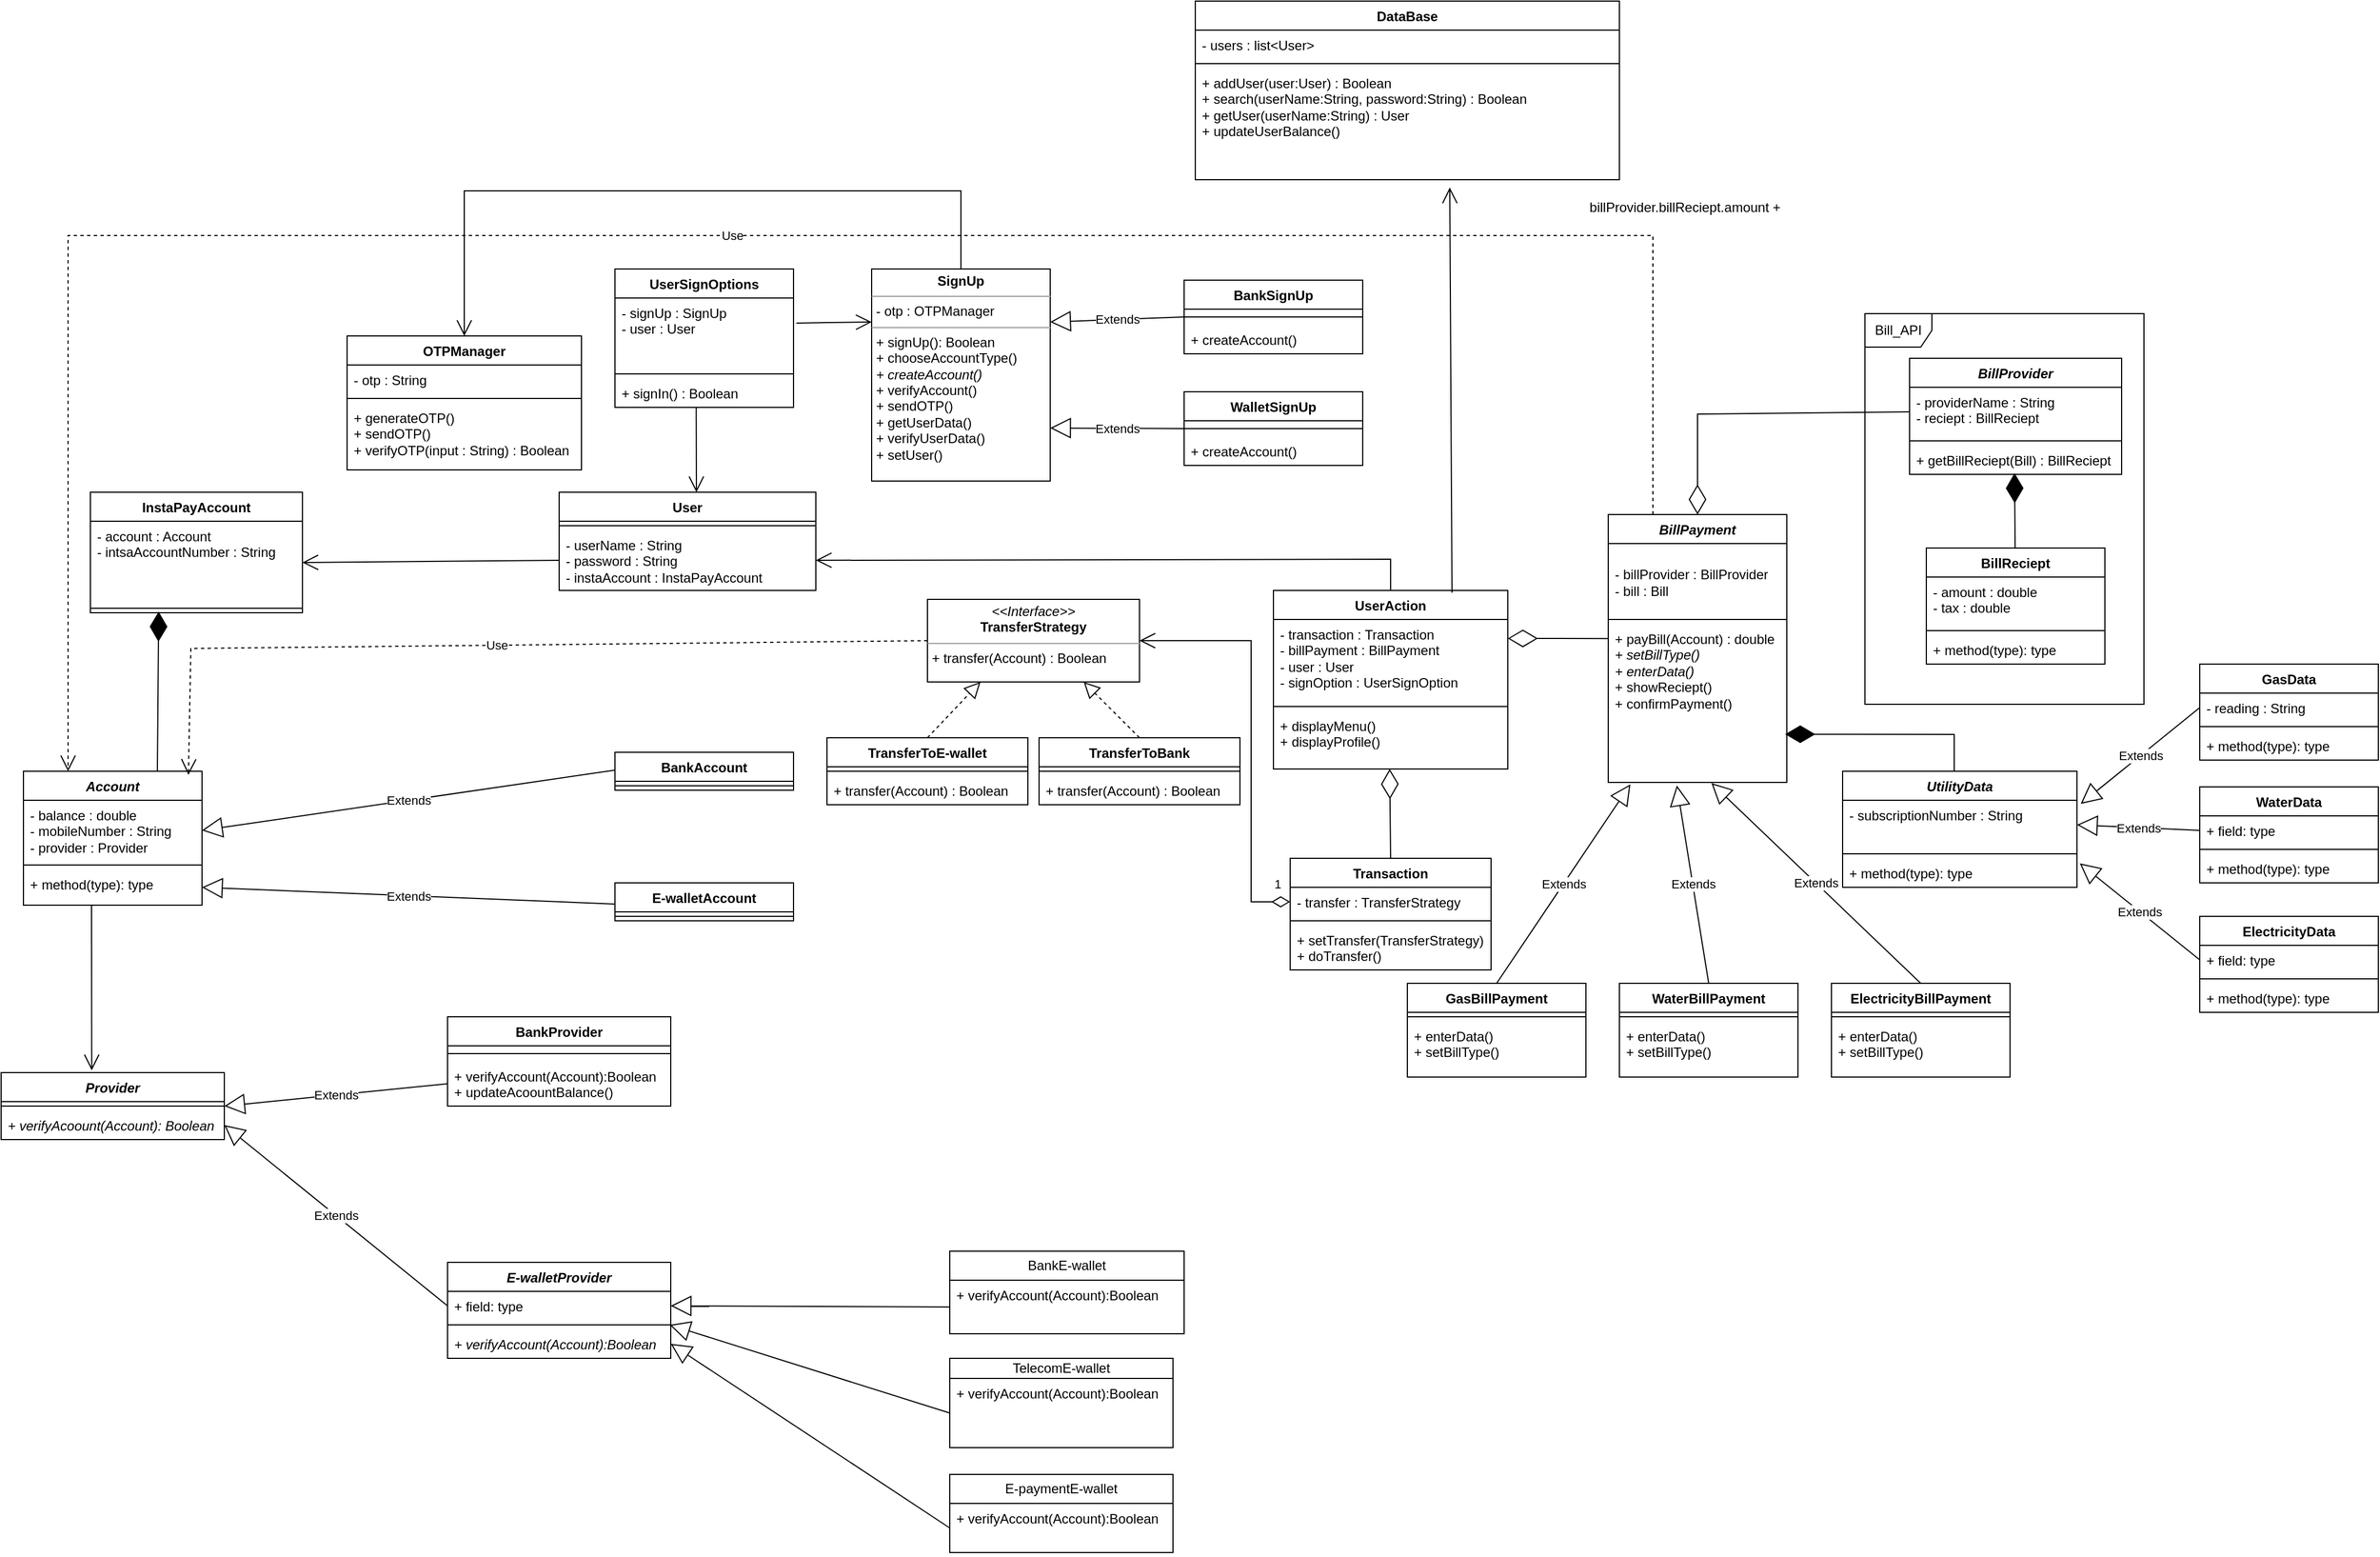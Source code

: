<mxfile version="22.1.0" type="device">
  <diagram name="Page-1" id="c4acf3e9-155e-7222-9cf6-157b1a14988f">
    <mxGraphModel dx="2984" dy="3009" grid="1" gridSize="10" guides="1" tooltips="1" connect="1" arrows="1" fold="1" page="1" pageScale="1" pageWidth="850" pageHeight="1100" background="none" math="0" shadow="0">
      <root>
        <mxCell id="0" />
        <mxCell id="1" parent="0" />
        <mxCell id="neKfUKwkKYPbyzntQtdu-20" value="BankProvider" style="swimlane;fontStyle=1;align=center;verticalAlign=top;childLayout=stackLayout;horizontal=1;startSize=26;horizontalStack=0;resizeParent=1;resizeParentMax=0;resizeLast=0;collapsible=1;marginBottom=0;whiteSpace=wrap;html=1;" parent="1" vertex="1">
          <mxGeometry x="210" y="-400" width="200" height="80" as="geometry" />
        </mxCell>
        <mxCell id="neKfUKwkKYPbyzntQtdu-22" value="" style="line;strokeWidth=1;fillColor=none;align=left;verticalAlign=middle;spacingTop=-1;spacingLeft=3;spacingRight=3;rotatable=0;labelPosition=right;points=[];portConstraint=eastwest;strokeColor=inherit;" parent="neKfUKwkKYPbyzntQtdu-20" vertex="1">
          <mxGeometry y="26" width="200" height="14" as="geometry" />
        </mxCell>
        <mxCell id="neKfUKwkKYPbyzntQtdu-23" value="+ verifyAccount(Account):Boolean&lt;br&gt;+ updateAcoountBalance()" style="text;strokeColor=none;fillColor=none;align=left;verticalAlign=top;spacingLeft=4;spacingRight=4;overflow=hidden;rotatable=0;points=[[0,0.5],[1,0.5]];portConstraint=eastwest;whiteSpace=wrap;html=1;" parent="neKfUKwkKYPbyzntQtdu-20" vertex="1">
          <mxGeometry y="40" width="200" height="40" as="geometry" />
        </mxCell>
        <mxCell id="neKfUKwkKYPbyzntQtdu-24" value="&lt;i&gt;E-walletProvider&lt;/i&gt;" style="swimlane;fontStyle=1;align=center;verticalAlign=top;childLayout=stackLayout;horizontal=1;startSize=26;horizontalStack=0;resizeParent=1;resizeParentMax=0;resizeLast=0;collapsible=1;marginBottom=0;whiteSpace=wrap;html=1;" parent="1" vertex="1">
          <mxGeometry x="210" y="-180" width="200" height="86" as="geometry" />
        </mxCell>
        <mxCell id="neKfUKwkKYPbyzntQtdu-25" value="+ field: type" style="text;strokeColor=none;fillColor=none;align=left;verticalAlign=top;spacingLeft=4;spacingRight=4;overflow=hidden;rotatable=0;points=[[0,0.5],[1,0.5]];portConstraint=eastwest;whiteSpace=wrap;html=1;" parent="neKfUKwkKYPbyzntQtdu-24" vertex="1">
          <mxGeometry y="26" width="200" height="26" as="geometry" />
        </mxCell>
        <mxCell id="neKfUKwkKYPbyzntQtdu-26" value="" style="line;strokeWidth=1;fillColor=none;align=left;verticalAlign=middle;spacingTop=-1;spacingLeft=3;spacingRight=3;rotatable=0;labelPosition=right;points=[];portConstraint=eastwest;strokeColor=inherit;" parent="neKfUKwkKYPbyzntQtdu-24" vertex="1">
          <mxGeometry y="52" width="200" height="8" as="geometry" />
        </mxCell>
        <mxCell id="neKfUKwkKYPbyzntQtdu-27" value="&lt;i&gt;+ verifyAccount(Account):Boolean&lt;/i&gt;" style="text;strokeColor=none;fillColor=none;align=left;verticalAlign=top;spacingLeft=4;spacingRight=4;overflow=hidden;rotatable=0;points=[[0,0.5],[1,0.5]];portConstraint=eastwest;whiteSpace=wrap;html=1;" parent="neKfUKwkKYPbyzntQtdu-24" vertex="1">
          <mxGeometry y="60" width="200" height="26" as="geometry" />
        </mxCell>
        <mxCell id="neKfUKwkKYPbyzntQtdu-31" value="BankE-wallet" style="swimlane;fontStyle=0;childLayout=stackLayout;horizontal=1;startSize=26;fillColor=none;horizontalStack=0;resizeParent=1;resizeParentMax=0;resizeLast=0;collapsible=1;marginBottom=0;whiteSpace=wrap;html=1;" parent="1" vertex="1">
          <mxGeometry x="660" y="-190" width="210" height="74" as="geometry" />
        </mxCell>
        <mxCell id="neKfUKwkKYPbyzntQtdu-43" value="" style="endArrow=block;endSize=16;endFill=0;html=1;rounded=0;entryX=1;entryY=0.5;entryDx=0;entryDy=0;" parent="neKfUKwkKYPbyzntQtdu-31" target="neKfUKwkKYPbyzntQtdu-25" edge="1">
          <mxGeometry width="160" relative="1" as="geometry">
            <mxPoint y="50" as="sourcePoint" />
            <mxPoint x="160" y="50" as="targetPoint" />
          </mxGeometry>
        </mxCell>
        <mxCell id="neKfUKwkKYPbyzntQtdu-34" value="+ verifyAccount(Account):Boolean" style="text;strokeColor=none;fillColor=none;align=left;verticalAlign=top;spacingLeft=4;spacingRight=4;overflow=hidden;rotatable=0;points=[[0,0.5],[1,0.5]];portConstraint=eastwest;whiteSpace=wrap;html=1;" parent="neKfUKwkKYPbyzntQtdu-31" vertex="1">
          <mxGeometry y="26" width="210" height="48" as="geometry" />
        </mxCell>
        <mxCell id="neKfUKwkKYPbyzntQtdu-35" value="TelecomE-wallet" style="swimlane;fontStyle=0;childLayout=stackLayout;horizontal=1;startSize=18;fillColor=none;horizontalStack=0;resizeParent=1;resizeParentMax=0;resizeLast=0;collapsible=1;marginBottom=0;whiteSpace=wrap;html=1;" parent="1" vertex="1">
          <mxGeometry x="660" y="-94" width="200" height="80" as="geometry" />
        </mxCell>
        <mxCell id="neKfUKwkKYPbyzntQtdu-37" value="+ verifyAccount(Account):Boolean" style="text;strokeColor=none;fillColor=none;align=left;verticalAlign=top;spacingLeft=4;spacingRight=4;overflow=hidden;rotatable=0;points=[[0,0.5],[1,0.5]];portConstraint=eastwest;whiteSpace=wrap;html=1;" parent="neKfUKwkKYPbyzntQtdu-35" vertex="1">
          <mxGeometry y="18" width="200" height="62" as="geometry" />
        </mxCell>
        <mxCell id="neKfUKwkKYPbyzntQtdu-39" value="E-paymentE-wallet" style="swimlane;fontStyle=0;childLayout=stackLayout;horizontal=1;startSize=26;fillColor=none;horizontalStack=0;resizeParent=1;resizeParentMax=0;resizeLast=0;collapsible=1;marginBottom=0;whiteSpace=wrap;html=1;" parent="1" vertex="1">
          <mxGeometry x="660" y="10" width="200" height="70" as="geometry" />
        </mxCell>
        <mxCell id="neKfUKwkKYPbyzntQtdu-40" value="+ verifyAccount(Account):Boolean" style="text;strokeColor=none;fillColor=none;align=left;verticalAlign=top;spacingLeft=4;spacingRight=4;overflow=hidden;rotatable=0;points=[[0,0.5],[1,0.5]];portConstraint=eastwest;whiteSpace=wrap;html=1;" parent="neKfUKwkKYPbyzntQtdu-39" vertex="1">
          <mxGeometry y="26" width="200" height="44" as="geometry" />
        </mxCell>
        <mxCell id="neKfUKwkKYPbyzntQtdu-44" value="" style="endArrow=block;endSize=16;endFill=0;html=1;rounded=0;exitX=0;exitY=0.5;exitDx=0;exitDy=0;entryX=0.995;entryY=1.154;entryDx=0;entryDy=0;entryPerimeter=0;" parent="1" source="neKfUKwkKYPbyzntQtdu-37" edge="1" target="neKfUKwkKYPbyzntQtdu-25">
          <mxGeometry width="160" relative="1" as="geometry">
            <mxPoint x="610" y="-70" as="sourcePoint" />
            <mxPoint x="410" y="-220" as="targetPoint" />
          </mxGeometry>
        </mxCell>
        <mxCell id="neKfUKwkKYPbyzntQtdu-45" value="" style="endArrow=block;endSize=16;endFill=0;html=1;rounded=0;entryX=1;entryY=0.5;entryDx=0;entryDy=0;exitX=0;exitY=0.5;exitDx=0;exitDy=0;" parent="1" source="neKfUKwkKYPbyzntQtdu-40" target="neKfUKwkKYPbyzntQtdu-27" edge="1">
          <mxGeometry width="160" relative="1" as="geometry">
            <mxPoint x="610" y="64" as="sourcePoint" />
            <mxPoint x="520" y="144" as="targetPoint" />
          </mxGeometry>
        </mxCell>
        <mxCell id="neKfUKwkKYPbyzntQtdu-49" value="&lt;i&gt;Account&lt;/i&gt;" style="swimlane;fontStyle=1;align=center;verticalAlign=top;childLayout=stackLayout;horizontal=1;startSize=26;horizontalStack=0;resizeParent=1;resizeParentMax=0;resizeLast=0;collapsible=1;marginBottom=0;whiteSpace=wrap;html=1;" parent="1" vertex="1">
          <mxGeometry x="-170" y="-620" width="160" height="120" as="geometry" />
        </mxCell>
        <mxCell id="neKfUKwkKYPbyzntQtdu-50" value="- balance : double&lt;br&gt;- mobileNumber : String&lt;br&gt;- provider : Provider" style="text;strokeColor=none;fillColor=none;align=left;verticalAlign=top;spacingLeft=4;spacingRight=4;overflow=hidden;rotatable=0;points=[[0,0.5],[1,0.5]];portConstraint=eastwest;whiteSpace=wrap;html=1;" parent="neKfUKwkKYPbyzntQtdu-49" vertex="1">
          <mxGeometry y="26" width="160" height="54" as="geometry" />
        </mxCell>
        <mxCell id="neKfUKwkKYPbyzntQtdu-51" value="" style="line;strokeWidth=1;fillColor=none;align=left;verticalAlign=middle;spacingTop=-1;spacingLeft=3;spacingRight=3;rotatable=0;labelPosition=right;points=[];portConstraint=eastwest;strokeColor=inherit;" parent="neKfUKwkKYPbyzntQtdu-49" vertex="1">
          <mxGeometry y="80" width="160" height="8" as="geometry" />
        </mxCell>
        <mxCell id="neKfUKwkKYPbyzntQtdu-52" value="+ method(type): type" style="text;strokeColor=none;fillColor=none;align=left;verticalAlign=top;spacingLeft=4;spacingRight=4;overflow=hidden;rotatable=0;points=[[0,0.5],[1,0.5]];portConstraint=eastwest;whiteSpace=wrap;html=1;" parent="neKfUKwkKYPbyzntQtdu-49" vertex="1">
          <mxGeometry y="88" width="160" height="32" as="geometry" />
        </mxCell>
        <mxCell id="neKfUKwkKYPbyzntQtdu-53" value="BankAccount" style="swimlane;fontStyle=1;align=center;verticalAlign=top;childLayout=stackLayout;horizontal=1;startSize=26;horizontalStack=0;resizeParent=1;resizeParentMax=0;resizeLast=0;collapsible=1;marginBottom=0;whiteSpace=wrap;html=1;" parent="1" vertex="1">
          <mxGeometry x="360" y="-637" width="160" height="34" as="geometry" />
        </mxCell>
        <mxCell id="neKfUKwkKYPbyzntQtdu-55" value="" style="line;strokeWidth=1;fillColor=none;align=left;verticalAlign=middle;spacingTop=-1;spacingLeft=3;spacingRight=3;rotatable=0;labelPosition=right;points=[];portConstraint=eastwest;strokeColor=inherit;" parent="neKfUKwkKYPbyzntQtdu-53" vertex="1">
          <mxGeometry y="26" width="160" height="8" as="geometry" />
        </mxCell>
        <mxCell id="neKfUKwkKYPbyzntQtdu-58" value="E-walletAccount" style="swimlane;fontStyle=1;align=center;verticalAlign=top;childLayout=stackLayout;horizontal=1;startSize=26;horizontalStack=0;resizeParent=1;resizeParentMax=0;resizeLast=0;collapsible=1;marginBottom=0;whiteSpace=wrap;html=1;" parent="1" vertex="1">
          <mxGeometry x="360" y="-520" width="160" height="34" as="geometry" />
        </mxCell>
        <mxCell id="neKfUKwkKYPbyzntQtdu-60" value="" style="line;strokeWidth=1;fillColor=none;align=left;verticalAlign=middle;spacingTop=-1;spacingLeft=3;spacingRight=3;rotatable=0;labelPosition=right;points=[];portConstraint=eastwest;strokeColor=inherit;" parent="neKfUKwkKYPbyzntQtdu-58" vertex="1">
          <mxGeometry y="26" width="160" height="8" as="geometry" />
        </mxCell>
        <mxCell id="neKfUKwkKYPbyzntQtdu-62" value="&lt;i&gt;Provider&lt;/i&gt;" style="swimlane;fontStyle=1;align=center;verticalAlign=top;childLayout=stackLayout;horizontal=1;startSize=26;horizontalStack=0;resizeParent=1;resizeParentMax=0;resizeLast=0;collapsible=1;marginBottom=0;whiteSpace=wrap;html=1;" parent="1" vertex="1">
          <mxGeometry x="-190" y="-350" width="200" height="60" as="geometry" />
        </mxCell>
        <mxCell id="neKfUKwkKYPbyzntQtdu-64" value="" style="line;strokeWidth=1;fillColor=none;align=left;verticalAlign=middle;spacingTop=-1;spacingLeft=3;spacingRight=3;rotatable=0;labelPosition=right;points=[];portConstraint=eastwest;strokeColor=inherit;" parent="neKfUKwkKYPbyzntQtdu-62" vertex="1">
          <mxGeometry y="26" width="200" height="8" as="geometry" />
        </mxCell>
        <mxCell id="neKfUKwkKYPbyzntQtdu-65" value="&lt;i&gt;+ verifyAcoount(Account): Boolean&lt;/i&gt;" style="text;strokeColor=none;fillColor=none;align=left;verticalAlign=top;spacingLeft=4;spacingRight=4;overflow=hidden;rotatable=0;points=[[0,0.5],[1,0.5]];portConstraint=eastwest;whiteSpace=wrap;html=1;" parent="neKfUKwkKYPbyzntQtdu-62" vertex="1">
          <mxGeometry y="34" width="200" height="26" as="geometry" />
        </mxCell>
        <mxCell id="neKfUKwkKYPbyzntQtdu-66" value="Extends" style="endArrow=block;endSize=16;endFill=0;html=1;rounded=0;entryX=1;entryY=0.5;entryDx=0;entryDy=0;exitX=0;exitY=0.5;exitDx=0;exitDy=0;" parent="1" source="neKfUKwkKYPbyzntQtdu-23" target="neKfUKwkKYPbyzntQtdu-62" edge="1">
          <mxGeometry width="160" relative="1" as="geometry">
            <mxPoint x="150" y="-240" as="sourcePoint" />
            <mxPoint x="310" y="-240" as="targetPoint" />
          </mxGeometry>
        </mxCell>
        <mxCell id="neKfUKwkKYPbyzntQtdu-67" value="Extends" style="endArrow=block;endSize=16;endFill=0;html=1;rounded=0;entryX=1;entryY=0.5;entryDx=0;entryDy=0;exitX=0;exitY=0.5;exitDx=0;exitDy=0;" parent="1" source="neKfUKwkKYPbyzntQtdu-25" target="neKfUKwkKYPbyzntQtdu-65" edge="1">
          <mxGeometry width="160" relative="1" as="geometry">
            <mxPoint x="330" y="-220" as="sourcePoint" />
            <mxPoint x="230" y="-255" as="targetPoint" />
          </mxGeometry>
        </mxCell>
        <mxCell id="neKfUKwkKYPbyzntQtdu-70" value="Extends" style="endArrow=block;endSize=16;endFill=0;html=1;rounded=0;entryX=1;entryY=0.5;entryDx=0;entryDy=0;exitX=0;exitY=0.5;exitDx=0;exitDy=0;" parent="1" target="neKfUKwkKYPbyzntQtdu-50" edge="1">
          <mxGeometry width="160" relative="1" as="geometry">
            <mxPoint x="360" y="-621" as="sourcePoint" />
            <mxPoint x="420" y="-580" as="targetPoint" />
          </mxGeometry>
        </mxCell>
        <mxCell id="neKfUKwkKYPbyzntQtdu-71" value="Extends" style="endArrow=block;endSize=16;endFill=0;html=1;rounded=0;exitX=0;exitY=0.5;exitDx=0;exitDy=0;entryX=1;entryY=0.5;entryDx=0;entryDy=0;" parent="1" target="neKfUKwkKYPbyzntQtdu-52" edge="1">
          <mxGeometry width="160" relative="1" as="geometry">
            <mxPoint x="360" y="-501" as="sourcePoint" />
            <mxPoint x="210" y="-536" as="targetPoint" />
          </mxGeometry>
        </mxCell>
        <mxCell id="neKfUKwkKYPbyzntQtdu-72" value="InstaPayAccount" style="swimlane;fontStyle=1;align=center;verticalAlign=top;childLayout=stackLayout;horizontal=1;startSize=26;horizontalStack=0;resizeParent=1;resizeParentMax=0;resizeLast=0;collapsible=1;marginBottom=0;whiteSpace=wrap;html=1;" parent="1" vertex="1">
          <mxGeometry x="-110" y="-870" width="190" height="108" as="geometry" />
        </mxCell>
        <mxCell id="neKfUKwkKYPbyzntQtdu-73" value="- account : Account&lt;br&gt;- intsaAccountNumber : String" style="text;strokeColor=none;fillColor=none;align=left;verticalAlign=top;spacingLeft=4;spacingRight=4;overflow=hidden;rotatable=0;points=[[0,0.5],[1,0.5]];portConstraint=eastwest;whiteSpace=wrap;html=1;" parent="neKfUKwkKYPbyzntQtdu-72" vertex="1">
          <mxGeometry y="26" width="190" height="74" as="geometry" />
        </mxCell>
        <mxCell id="neKfUKwkKYPbyzntQtdu-74" value="" style="line;strokeWidth=1;fillColor=none;align=left;verticalAlign=middle;spacingTop=-1;spacingLeft=3;spacingRight=3;rotatable=0;labelPosition=right;points=[];portConstraint=eastwest;strokeColor=inherit;" parent="neKfUKwkKYPbyzntQtdu-72" vertex="1">
          <mxGeometry y="100" width="190" height="8" as="geometry" />
        </mxCell>
        <mxCell id="neKfUKwkKYPbyzntQtdu-76" value="" style="endArrow=diamondThin;endFill=1;endSize=24;html=1;rounded=0;exitX=0.75;exitY=0;exitDx=0;exitDy=0;entryX=0.322;entryY=0.875;entryDx=0;entryDy=0;entryPerimeter=0;" parent="1" source="neKfUKwkKYPbyzntQtdu-49" target="neKfUKwkKYPbyzntQtdu-74" edge="1">
          <mxGeometry width="160" relative="1" as="geometry">
            <mxPoint x="60" y="-700" as="sourcePoint" />
            <mxPoint x="-10" y="-952" as="targetPoint" />
          </mxGeometry>
        </mxCell>
        <mxCell id="neKfUKwkKYPbyzntQtdu-77" value="User" style="swimlane;fontStyle=1;align=center;verticalAlign=top;childLayout=stackLayout;horizontal=1;startSize=26;horizontalStack=0;resizeParent=1;resizeParentMax=0;resizeLast=0;collapsible=1;marginBottom=0;whiteSpace=wrap;html=1;" parent="1" vertex="1">
          <mxGeometry x="310" y="-870" width="230" height="88" as="geometry" />
        </mxCell>
        <mxCell id="neKfUKwkKYPbyzntQtdu-79" value="" style="line;strokeWidth=1;fillColor=none;align=left;verticalAlign=middle;spacingTop=-1;spacingLeft=3;spacingRight=3;rotatable=0;labelPosition=right;points=[];portConstraint=eastwest;strokeColor=inherit;" parent="neKfUKwkKYPbyzntQtdu-77" vertex="1">
          <mxGeometry y="26" width="230" height="8" as="geometry" />
        </mxCell>
        <mxCell id="neKfUKwkKYPbyzntQtdu-78" value="- userName : String&lt;br&gt;- password : String&lt;br&gt;- instaAccount : InstaPayAccount" style="text;strokeColor=none;fillColor=none;align=left;verticalAlign=top;spacingLeft=4;spacingRight=4;overflow=hidden;rotatable=0;points=[[0,0.5],[1,0.5]];portConstraint=eastwest;whiteSpace=wrap;html=1;" parent="neKfUKwkKYPbyzntQtdu-77" vertex="1">
          <mxGeometry y="34" width="230" height="54" as="geometry" />
        </mxCell>
        <mxCell id="neKfUKwkKYPbyzntQtdu-81" value="" style="endArrow=open;endFill=1;endSize=12;html=1;rounded=0;exitX=0;exitY=0.5;exitDx=0;exitDy=0;entryX=1;entryY=0.5;entryDx=0;entryDy=0;" parent="1" source="neKfUKwkKYPbyzntQtdu-78" target="neKfUKwkKYPbyzntQtdu-73" edge="1">
          <mxGeometry width="160" relative="1" as="geometry">
            <mxPoint x="250" y="-780" as="sourcePoint" />
            <mxPoint x="230" y="-810" as="targetPoint" />
          </mxGeometry>
        </mxCell>
        <mxCell id="6Ml-qydHbANvLpOPYTYB-4" value="" style="group" parent="1" vertex="1" connectable="0">
          <mxGeometry x="360" y="-1070" width="670" height="190" as="geometry" />
        </mxCell>
        <mxCell id="neKfUKwkKYPbyzntQtdu-12" value="BankSignUp" style="swimlane;fontStyle=1;align=center;verticalAlign=top;childLayout=stackLayout;horizontal=1;startSize=26;horizontalStack=0;resizeParent=1;resizeParentMax=0;resizeLast=0;collapsible=1;marginBottom=0;whiteSpace=wrap;html=1;" parent="6Ml-qydHbANvLpOPYTYB-4" vertex="1">
          <mxGeometry x="510" y="10" width="160" height="66" as="geometry" />
        </mxCell>
        <mxCell id="neKfUKwkKYPbyzntQtdu-14" value="" style="line;strokeWidth=1;fillColor=none;align=left;verticalAlign=middle;spacingTop=-1;spacingLeft=3;spacingRight=3;rotatable=0;labelPosition=right;points=[];portConstraint=eastwest;strokeColor=inherit;" parent="neKfUKwkKYPbyzntQtdu-12" vertex="1">
          <mxGeometry y="26" width="160" height="14" as="geometry" />
        </mxCell>
        <mxCell id="neKfUKwkKYPbyzntQtdu-15" value="+ createAccount()" style="text;strokeColor=none;fillColor=none;align=left;verticalAlign=top;spacingLeft=4;spacingRight=4;overflow=hidden;rotatable=0;points=[[0,0.5],[1,0.5]];portConstraint=eastwest;whiteSpace=wrap;html=1;" parent="neKfUKwkKYPbyzntQtdu-12" vertex="1">
          <mxGeometry y="40" width="160" height="26" as="geometry" />
        </mxCell>
        <mxCell id="neKfUKwkKYPbyzntQtdu-16" value="Extends" style="endArrow=block;endSize=16;endFill=0;html=1;rounded=0;entryX=1;entryY=0.25;entryDx=0;entryDy=0;exitX=0;exitY=0.5;exitDx=0;exitDy=0;" parent="6Ml-qydHbANvLpOPYTYB-4" source="neKfUKwkKYPbyzntQtdu-12" target="neKfUKwkKYPbyzntQtdu-3" edge="1">
          <mxGeometry width="160" relative="1" as="geometry">
            <mxPoint x="260" y="233" as="sourcePoint" />
            <mxPoint x="330" y="280" as="targetPoint" />
          </mxGeometry>
        </mxCell>
        <mxCell id="neKfUKwkKYPbyzntQtdu-8" value="WalletSignUp" style="swimlane;fontStyle=1;align=center;verticalAlign=top;childLayout=stackLayout;horizontal=1;startSize=26;horizontalStack=0;resizeParent=1;resizeParentMax=0;resizeLast=0;collapsible=1;marginBottom=0;whiteSpace=wrap;html=1;" parent="6Ml-qydHbANvLpOPYTYB-4" vertex="1">
          <mxGeometry x="510" y="110" width="160" height="66" as="geometry" />
        </mxCell>
        <mxCell id="neKfUKwkKYPbyzntQtdu-10" value="" style="line;strokeWidth=1;fillColor=none;align=left;verticalAlign=middle;spacingTop=-1;spacingLeft=3;spacingRight=3;rotatable=0;labelPosition=right;points=[];portConstraint=eastwest;strokeColor=inherit;" parent="neKfUKwkKYPbyzntQtdu-8" vertex="1">
          <mxGeometry y="26" width="160" height="14" as="geometry" />
        </mxCell>
        <mxCell id="neKfUKwkKYPbyzntQtdu-11" value="+ createAccount()" style="text;strokeColor=none;fillColor=none;align=left;verticalAlign=top;spacingLeft=4;spacingRight=4;overflow=hidden;rotatable=0;points=[[0,0.5],[1,0.5]];portConstraint=eastwest;whiteSpace=wrap;html=1;" parent="neKfUKwkKYPbyzntQtdu-8" vertex="1">
          <mxGeometry y="40" width="160" height="26" as="geometry" />
        </mxCell>
        <mxCell id="neKfUKwkKYPbyzntQtdu-17" value="Extends" style="endArrow=block;endSize=16;endFill=0;html=1;rounded=0;entryX=1;entryY=0.75;entryDx=0;entryDy=0;exitX=0;exitY=0.5;exitDx=0;exitDy=0;" parent="6Ml-qydHbANvLpOPYTYB-4" source="neKfUKwkKYPbyzntQtdu-8" target="neKfUKwkKYPbyzntQtdu-3" edge="1">
          <mxGeometry width="160" relative="1" as="geometry">
            <mxPoint x="270" y="243" as="sourcePoint" />
            <mxPoint x="160" y="295" as="targetPoint" />
          </mxGeometry>
        </mxCell>
        <mxCell id="gGhk15VDYUR6Z1Eaznf5-3" value="UserSignOptions" style="swimlane;fontStyle=1;align=center;verticalAlign=top;childLayout=stackLayout;horizontal=1;startSize=26;horizontalStack=0;resizeParent=1;resizeParentMax=0;resizeLast=0;collapsible=1;marginBottom=0;whiteSpace=wrap;html=1;" parent="6Ml-qydHbANvLpOPYTYB-4" vertex="1">
          <mxGeometry width="160" height="124" as="geometry" />
        </mxCell>
        <mxCell id="gGhk15VDYUR6Z1Eaznf5-4" value="- signUp : SignUp&lt;br&gt;- user : User" style="text;strokeColor=none;fillColor=none;align=left;verticalAlign=top;spacingLeft=4;spacingRight=4;overflow=hidden;rotatable=0;points=[[0,0.5],[1,0.5]];portConstraint=eastwest;whiteSpace=wrap;html=1;" parent="gGhk15VDYUR6Z1Eaznf5-3" vertex="1">
          <mxGeometry y="26" width="160" height="64" as="geometry" />
        </mxCell>
        <mxCell id="gGhk15VDYUR6Z1Eaznf5-5" value="" style="line;strokeWidth=1;fillColor=none;align=left;verticalAlign=middle;spacingTop=-1;spacingLeft=3;spacingRight=3;rotatable=0;labelPosition=right;points=[];portConstraint=eastwest;strokeColor=inherit;" parent="gGhk15VDYUR6Z1Eaznf5-3" vertex="1">
          <mxGeometry y="90" width="160" height="8" as="geometry" />
        </mxCell>
        <mxCell id="gGhk15VDYUR6Z1Eaznf5-6" value="+ signIn() : Boolean" style="text;strokeColor=none;fillColor=none;align=left;verticalAlign=top;spacingLeft=4;spacingRight=4;overflow=hidden;rotatable=0;points=[[0,0.5],[1,0.5]];portConstraint=eastwest;whiteSpace=wrap;html=1;" parent="gGhk15VDYUR6Z1Eaznf5-3" vertex="1">
          <mxGeometry y="98" width="160" height="26" as="geometry" />
        </mxCell>
        <mxCell id="neKfUKwkKYPbyzntQtdu-3" value="&lt;p style=&quot;margin:0px;margin-top:4px;text-align:center;&quot;&gt;&lt;b&gt;SignUp&lt;/b&gt;&lt;/p&gt;&lt;hr size=&quot;1&quot;&gt;&lt;p style=&quot;margin:0px;margin-left:4px;&quot;&gt;- otp : OTPManager&lt;/p&gt;&lt;hr size=&quot;1&quot;&gt;&lt;p style=&quot;margin:0px;margin-left:4px;&quot;&gt;+ signUp(): Boolean&lt;/p&gt;&lt;p style=&quot;margin:0px;margin-left:4px;&quot;&gt;+ chooseAccountType()&lt;/p&gt;&lt;p style=&quot;margin:0px;margin-left:4px;&quot;&gt;&lt;i&gt;+ createAccount()&lt;/i&gt;&lt;/p&gt;&lt;p style=&quot;margin:0px;margin-left:4px;&quot;&gt;+ verifyAccount()&lt;/p&gt;&lt;p style=&quot;margin:0px;margin-left:4px;&quot;&gt;+ sendOTP()&lt;/p&gt;&lt;p style=&quot;margin:0px;margin-left:4px;&quot;&gt;+ getUserData()&lt;/p&gt;&lt;p style=&quot;margin:0px;margin-left:4px;&quot;&gt;&lt;span style=&quot;background-color: initial;&quot;&gt;+ verifyUserData()&lt;/span&gt;&lt;/p&gt;&lt;p style=&quot;margin:0px;margin-left:4px;&quot;&gt;&lt;span style=&quot;background-color: initial;&quot;&gt;+ setUser()&lt;/span&gt;&lt;/p&gt;&lt;p style=&quot;margin:0px;margin-left:4px;&quot;&gt;&lt;br&gt;&lt;/p&gt;" style="verticalAlign=top;align=left;overflow=fill;fontSize=12;fontFamily=Helvetica;html=1;whiteSpace=wrap;" parent="6Ml-qydHbANvLpOPYTYB-4" vertex="1">
          <mxGeometry x="230" width="160" height="190" as="geometry" />
        </mxCell>
        <mxCell id="neKfUKwkKYPbyzntQtdu-18" value="" style="endArrow=open;endFill=1;endSize=12;html=1;rounded=0;entryX=0;entryY=0.25;entryDx=0;entryDy=0;exitX=1.016;exitY=0.352;exitDx=0;exitDy=0;exitPerimeter=0;" parent="6Ml-qydHbANvLpOPYTYB-4" source="gGhk15VDYUR6Z1Eaznf5-4" target="neKfUKwkKYPbyzntQtdu-3" edge="1">
          <mxGeometry width="160" relative="1" as="geometry">
            <mxPoint x="70" y="110" as="sourcePoint" />
            <mxPoint x="270" y="150" as="targetPoint" />
            <Array as="points">
              <mxPoint x="190" y="48" />
            </Array>
          </mxGeometry>
        </mxCell>
        <mxCell id="3DZvmF1qQiKO0Ea3N1oI-5" value="" style="endArrow=open;endFill=1;endSize=12;html=1;rounded=0;entryX=0.5;entryY=0;entryDx=0;entryDy=0;" edge="1" parent="6Ml-qydHbANvLpOPYTYB-4" target="3DZvmF1qQiKO0Ea3N1oI-1">
          <mxGeometry width="160" relative="1" as="geometry">
            <mxPoint x="310" as="sourcePoint" />
            <mxPoint x="470" as="targetPoint" />
            <Array as="points">
              <mxPoint x="310" y="-70" />
              <mxPoint x="-135" y="-70" />
            </Array>
          </mxGeometry>
        </mxCell>
        <mxCell id="6Ml-qydHbANvLpOPYTYB-5" value="" style="endArrow=open;endFill=1;endSize=12;html=1;rounded=0;exitX=0.455;exitY=1.021;exitDx=0;exitDy=0;exitPerimeter=0;" parent="1" source="gGhk15VDYUR6Z1Eaznf5-6" edge="1">
          <mxGeometry width="160" relative="1" as="geometry">
            <mxPoint x="430" y="-970" as="sourcePoint" />
            <mxPoint x="433" y="-870" as="targetPoint" />
          </mxGeometry>
        </mxCell>
        <mxCell id="6Ml-qydHbANvLpOPYTYB-70" value="DataBase" style="swimlane;fontStyle=1;align=center;verticalAlign=top;childLayout=stackLayout;horizontal=1;startSize=26;horizontalStack=0;resizeParent=1;resizeParentMax=0;resizeLast=0;collapsible=1;marginBottom=0;whiteSpace=wrap;html=1;" parent="1" vertex="1">
          <mxGeometry x="880" y="-1310" width="380" height="160" as="geometry">
            <mxRectangle x="880" y="-1310" width="100" height="30" as="alternateBounds" />
          </mxGeometry>
        </mxCell>
        <mxCell id="6Ml-qydHbANvLpOPYTYB-71" value="- users : list&amp;lt;User&amp;gt;" style="text;strokeColor=none;fillColor=none;align=left;verticalAlign=top;spacingLeft=4;spacingRight=4;overflow=hidden;rotatable=0;points=[[0,0.5],[1,0.5]];portConstraint=eastwest;whiteSpace=wrap;html=1;" parent="6Ml-qydHbANvLpOPYTYB-70" vertex="1">
          <mxGeometry y="26" width="380" height="26" as="geometry" />
        </mxCell>
        <mxCell id="6Ml-qydHbANvLpOPYTYB-72" value="" style="line;strokeWidth=1;fillColor=none;align=left;verticalAlign=middle;spacingTop=-1;spacingLeft=3;spacingRight=3;rotatable=0;labelPosition=right;points=[];portConstraint=eastwest;strokeColor=inherit;" parent="6Ml-qydHbANvLpOPYTYB-70" vertex="1">
          <mxGeometry y="52" width="380" height="8" as="geometry" />
        </mxCell>
        <mxCell id="6Ml-qydHbANvLpOPYTYB-73" value="+ addUser(user:User) : Boolean&lt;br&gt;+ search(userName:String, password:String) : Boolean&lt;br&gt;+ getUser(userName:String) : User&lt;br&gt;+ updateUserBalance()" style="text;strokeColor=none;fillColor=none;align=left;verticalAlign=top;spacingLeft=4;spacingRight=4;overflow=hidden;rotatable=0;points=[[0,0.5],[1,0.5]];portConstraint=eastwest;whiteSpace=wrap;html=1;" parent="6Ml-qydHbANvLpOPYTYB-70" vertex="1">
          <mxGeometry y="60" width="380" height="100" as="geometry" />
        </mxCell>
        <mxCell id="6Ml-qydHbANvLpOPYTYB-76" value="" style="group" parent="1" vertex="1" connectable="0">
          <mxGeometry x="1030" y="-840" width="670" height="704" as="geometry" />
        </mxCell>
        <mxCell id="6Ml-qydHbANvLpOPYTYB-6" value="&lt;i&gt;BillPayment&lt;/i&gt;" style="swimlane;fontStyle=1;align=center;verticalAlign=top;childLayout=stackLayout;horizontal=1;startSize=26;horizontalStack=0;resizeParent=1;resizeParentMax=0;resizeLast=0;collapsible=1;marginBottom=0;whiteSpace=wrap;html=1;" parent="6Ml-qydHbANvLpOPYTYB-76" vertex="1">
          <mxGeometry x="220" y="-10" width="160" height="240" as="geometry" />
        </mxCell>
        <mxCell id="6Ml-qydHbANvLpOPYTYB-7" value="&lt;br&gt;- billProvider : BillProvider&lt;br&gt;- bill : Bill" style="text;strokeColor=none;fillColor=none;align=left;verticalAlign=top;spacingLeft=4;spacingRight=4;overflow=hidden;rotatable=0;points=[[0,0.5],[1,0.5]];portConstraint=eastwest;whiteSpace=wrap;html=1;" parent="6Ml-qydHbANvLpOPYTYB-6" vertex="1">
          <mxGeometry y="26" width="160" height="64" as="geometry" />
        </mxCell>
        <mxCell id="6Ml-qydHbANvLpOPYTYB-8" value="" style="line;strokeWidth=1;fillColor=none;align=left;verticalAlign=middle;spacingTop=-1;spacingLeft=3;spacingRight=3;rotatable=0;labelPosition=right;points=[];portConstraint=eastwest;strokeColor=inherit;" parent="6Ml-qydHbANvLpOPYTYB-6" vertex="1">
          <mxGeometry y="90" width="160" height="8" as="geometry" />
        </mxCell>
        <mxCell id="6Ml-qydHbANvLpOPYTYB-9" value="+ payBill(Account) : double&lt;br&gt;&lt;i&gt;+ setBillType()&lt;br&gt;+ enterData()&lt;br&gt;&lt;/i&gt;+ showReciept()&lt;br&gt;+ confirmPayment()" style="text;strokeColor=none;fillColor=none;align=left;verticalAlign=top;spacingLeft=4;spacingRight=4;overflow=hidden;rotatable=0;points=[[0,0.5],[1,0.5]];portConstraint=eastwest;whiteSpace=wrap;html=1;" parent="6Ml-qydHbANvLpOPYTYB-6" vertex="1">
          <mxGeometry y="98" width="160" height="142" as="geometry" />
        </mxCell>
        <mxCell id="6Ml-qydHbANvLpOPYTYB-10" value="GasBillPayment" style="swimlane;fontStyle=1;align=center;verticalAlign=top;childLayout=stackLayout;horizontal=1;startSize=26;horizontalStack=0;resizeParent=1;resizeParentMax=0;resizeLast=0;collapsible=1;marginBottom=0;whiteSpace=wrap;html=1;" parent="6Ml-qydHbANvLpOPYTYB-76" vertex="1">
          <mxGeometry x="40" y="410" width="160" height="84" as="geometry" />
        </mxCell>
        <mxCell id="6Ml-qydHbANvLpOPYTYB-12" value="" style="line;strokeWidth=1;fillColor=none;align=left;verticalAlign=middle;spacingTop=-1;spacingLeft=3;spacingRight=3;rotatable=0;labelPosition=right;points=[];portConstraint=eastwest;strokeColor=inherit;" parent="6Ml-qydHbANvLpOPYTYB-10" vertex="1">
          <mxGeometry y="26" width="160" height="8" as="geometry" />
        </mxCell>
        <mxCell id="6Ml-qydHbANvLpOPYTYB-13" value="+ enterData()&lt;br&gt;+ setBillType()" style="text;strokeColor=none;fillColor=none;align=left;verticalAlign=top;spacingLeft=4;spacingRight=4;overflow=hidden;rotatable=0;points=[[0,0.5],[1,0.5]];portConstraint=eastwest;whiteSpace=wrap;html=1;" parent="6Ml-qydHbANvLpOPYTYB-10" vertex="1">
          <mxGeometry y="34" width="160" height="50" as="geometry" />
        </mxCell>
        <mxCell id="6Ml-qydHbANvLpOPYTYB-14" value="WaterBillPayment" style="swimlane;fontStyle=1;align=center;verticalAlign=top;childLayout=stackLayout;horizontal=1;startSize=26;horizontalStack=0;resizeParent=1;resizeParentMax=0;resizeLast=0;collapsible=1;marginBottom=0;whiteSpace=wrap;html=1;" parent="6Ml-qydHbANvLpOPYTYB-76" vertex="1">
          <mxGeometry x="230" y="410" width="160" height="84" as="geometry" />
        </mxCell>
        <mxCell id="6Ml-qydHbANvLpOPYTYB-16" value="" style="line;strokeWidth=1;fillColor=none;align=left;verticalAlign=middle;spacingTop=-1;spacingLeft=3;spacingRight=3;rotatable=0;labelPosition=right;points=[];portConstraint=eastwest;strokeColor=inherit;" parent="6Ml-qydHbANvLpOPYTYB-14" vertex="1">
          <mxGeometry y="26" width="160" height="8" as="geometry" />
        </mxCell>
        <mxCell id="6Ml-qydHbANvLpOPYTYB-17" value="+ enterData()&lt;br&gt;&lt;span style=&quot;border-color: var(--border-color);&quot;&gt;&lt;span style=&quot;border-color: var(--border-color);&quot;&gt;+ setBillType()&lt;/span&gt;&lt;/span&gt;" style="text;strokeColor=none;fillColor=none;align=left;verticalAlign=top;spacingLeft=4;spacingRight=4;overflow=hidden;rotatable=0;points=[[0,0.5],[1,0.5]];portConstraint=eastwest;whiteSpace=wrap;html=1;" parent="6Ml-qydHbANvLpOPYTYB-14" vertex="1">
          <mxGeometry y="34" width="160" height="50" as="geometry" />
        </mxCell>
        <mxCell id="6Ml-qydHbANvLpOPYTYB-18" value="ElectricityBillPayment" style="swimlane;fontStyle=1;align=center;verticalAlign=top;childLayout=stackLayout;horizontal=1;startSize=26;horizontalStack=0;resizeParent=1;resizeParentMax=0;resizeLast=0;collapsible=1;marginBottom=0;whiteSpace=wrap;html=1;" parent="6Ml-qydHbANvLpOPYTYB-76" vertex="1">
          <mxGeometry x="420" y="410" width="160" height="84" as="geometry" />
        </mxCell>
        <mxCell id="6Ml-qydHbANvLpOPYTYB-20" value="" style="line;strokeWidth=1;fillColor=none;align=left;verticalAlign=middle;spacingTop=-1;spacingLeft=3;spacingRight=3;rotatable=0;labelPosition=right;points=[];portConstraint=eastwest;strokeColor=inherit;" parent="6Ml-qydHbANvLpOPYTYB-18" vertex="1">
          <mxGeometry y="26" width="160" height="8" as="geometry" />
        </mxCell>
        <mxCell id="6Ml-qydHbANvLpOPYTYB-21" value="+ enterData()&lt;br&gt;+ setBillType()" style="text;strokeColor=none;fillColor=none;align=left;verticalAlign=top;spacingLeft=4;spacingRight=4;overflow=hidden;rotatable=0;points=[[0,0.5],[1,0.5]];portConstraint=eastwest;whiteSpace=wrap;html=1;" parent="6Ml-qydHbANvLpOPYTYB-18" vertex="1">
          <mxGeometry y="34" width="160" height="50" as="geometry" />
        </mxCell>
        <mxCell id="6Ml-qydHbANvLpOPYTYB-34" value="&lt;i&gt;UtilityData&lt;/i&gt;" style="swimlane;fontStyle=1;align=center;verticalAlign=top;childLayout=stackLayout;horizontal=1;startSize=26;horizontalStack=0;resizeParent=1;resizeParentMax=0;resizeLast=0;collapsible=1;marginBottom=0;whiteSpace=wrap;html=1;" parent="6Ml-qydHbANvLpOPYTYB-76" vertex="1">
          <mxGeometry x="430" y="220" width="210" height="104" as="geometry" />
        </mxCell>
        <mxCell id="6Ml-qydHbANvLpOPYTYB-35" value="- subscriptionNumber : String" style="text;strokeColor=none;fillColor=none;align=left;verticalAlign=top;spacingLeft=4;spacingRight=4;overflow=hidden;rotatable=0;points=[[0,0.5],[1,0.5]];portConstraint=eastwest;whiteSpace=wrap;html=1;" parent="6Ml-qydHbANvLpOPYTYB-34" vertex="1">
          <mxGeometry y="26" width="210" height="44" as="geometry" />
        </mxCell>
        <mxCell id="6Ml-qydHbANvLpOPYTYB-36" value="" style="line;strokeWidth=1;fillColor=none;align=left;verticalAlign=middle;spacingTop=-1;spacingLeft=3;spacingRight=3;rotatable=0;labelPosition=right;points=[];portConstraint=eastwest;strokeColor=inherit;" parent="6Ml-qydHbANvLpOPYTYB-34" vertex="1">
          <mxGeometry y="70" width="210" height="8" as="geometry" />
        </mxCell>
        <mxCell id="6Ml-qydHbANvLpOPYTYB-37" value="+ method(type): type" style="text;strokeColor=none;fillColor=none;align=left;verticalAlign=top;spacingLeft=4;spacingRight=4;overflow=hidden;rotatable=0;points=[[0,0.5],[1,0.5]];portConstraint=eastwest;whiteSpace=wrap;html=1;" parent="6Ml-qydHbANvLpOPYTYB-34" vertex="1">
          <mxGeometry y="78" width="210" height="26" as="geometry" />
        </mxCell>
        <mxCell id="6Ml-qydHbANvLpOPYTYB-47" value="BillReciept" style="swimlane;fontStyle=1;align=center;verticalAlign=top;childLayout=stackLayout;horizontal=1;startSize=26;horizontalStack=0;resizeParent=1;resizeParentMax=0;resizeLast=0;collapsible=1;marginBottom=0;whiteSpace=wrap;html=1;" parent="6Ml-qydHbANvLpOPYTYB-76" vertex="1">
          <mxGeometry x="505" y="20" width="160" height="104" as="geometry" />
        </mxCell>
        <mxCell id="6Ml-qydHbANvLpOPYTYB-48" value="- amount : double&lt;br style=&quot;border-color: var(--border-color);&quot;&gt;- tax : double" style="text;strokeColor=none;fillColor=none;align=left;verticalAlign=top;spacingLeft=4;spacingRight=4;overflow=hidden;rotatable=0;points=[[0,0.5],[1,0.5]];portConstraint=eastwest;whiteSpace=wrap;html=1;" parent="6Ml-qydHbANvLpOPYTYB-47" vertex="1">
          <mxGeometry y="26" width="160" height="44" as="geometry" />
        </mxCell>
        <mxCell id="6Ml-qydHbANvLpOPYTYB-49" value="" style="line;strokeWidth=1;fillColor=none;align=left;verticalAlign=middle;spacingTop=-1;spacingLeft=3;spacingRight=3;rotatable=0;labelPosition=right;points=[];portConstraint=eastwest;strokeColor=inherit;" parent="6Ml-qydHbANvLpOPYTYB-47" vertex="1">
          <mxGeometry y="70" width="160" height="8" as="geometry" />
        </mxCell>
        <mxCell id="6Ml-qydHbANvLpOPYTYB-50" value="+ method(type): type" style="text;strokeColor=none;fillColor=none;align=left;verticalAlign=top;spacingLeft=4;spacingRight=4;overflow=hidden;rotatable=0;points=[[0,0.5],[1,0.5]];portConstraint=eastwest;whiteSpace=wrap;html=1;" parent="6Ml-qydHbANvLpOPYTYB-47" vertex="1">
          <mxGeometry y="78" width="160" height="26" as="geometry" />
        </mxCell>
        <mxCell id="6Ml-qydHbANvLpOPYTYB-54" value="" style="endArrow=diamondThin;endFill=1;endSize=24;html=1;rounded=0;entryX=0.991;entryY=0.696;entryDx=0;entryDy=0;entryPerimeter=0;" parent="6Ml-qydHbANvLpOPYTYB-76" target="6Ml-qydHbANvLpOPYTYB-9" edge="1">
          <mxGeometry width="160" relative="1" as="geometry">
            <mxPoint x="530" y="220" as="sourcePoint" />
            <mxPoint x="300" y="400" as="targetPoint" />
            <Array as="points">
              <mxPoint x="530" y="187" />
            </Array>
          </mxGeometry>
        </mxCell>
        <mxCell id="6Ml-qydHbANvLpOPYTYB-55" value="Extends" style="endArrow=block;endSize=16;endFill=0;html=1;rounded=0;exitX=0.5;exitY=0;exitDx=0;exitDy=0;entryX=0.124;entryY=1.012;entryDx=0;entryDy=0;entryPerimeter=0;" parent="6Ml-qydHbANvLpOPYTYB-76" source="6Ml-qydHbANvLpOPYTYB-10" target="6Ml-qydHbANvLpOPYTYB-9" edge="1">
          <mxGeometry width="160" relative="1" as="geometry">
            <mxPoint x="150" y="90" as="sourcePoint" />
            <mxPoint x="310" y="90" as="targetPoint" />
          </mxGeometry>
        </mxCell>
        <mxCell id="6Ml-qydHbANvLpOPYTYB-56" value="Extends" style="endArrow=block;endSize=16;endFill=0;html=1;rounded=0;exitX=0.5;exitY=0;exitDx=0;exitDy=0;entryX=0.578;entryY=1.004;entryDx=0;entryDy=0;entryPerimeter=0;" parent="6Ml-qydHbANvLpOPYTYB-76" source="6Ml-qydHbANvLpOPYTYB-18" target="6Ml-qydHbANvLpOPYTYB-9" edge="1">
          <mxGeometry width="160" relative="1" as="geometry">
            <mxPoint x="171" y="109" as="sourcePoint" />
            <mxPoint x="220" y="145" as="targetPoint" />
          </mxGeometry>
        </mxCell>
        <mxCell id="6Ml-qydHbANvLpOPYTYB-57" value="Extends" style="endArrow=block;endSize=16;endFill=0;html=1;rounded=0;exitX=0.5;exitY=0;exitDx=0;exitDy=0;entryX=0.384;entryY=1.019;entryDx=0;entryDy=0;entryPerimeter=0;" parent="6Ml-qydHbANvLpOPYTYB-76" source="6Ml-qydHbANvLpOPYTYB-14" target="6Ml-qydHbANvLpOPYTYB-9" edge="1">
          <mxGeometry width="160" relative="1" as="geometry">
            <mxPoint x="161" y="235" as="sourcePoint" />
            <mxPoint x="228" y="240" as="targetPoint" />
          </mxGeometry>
        </mxCell>
        <mxCell id="6Ml-qydHbANvLpOPYTYB-77" value="UserAction" style="swimlane;fontStyle=1;align=center;verticalAlign=top;childLayout=stackLayout;horizontal=1;startSize=26;horizontalStack=0;resizeParent=1;resizeParentMax=0;resizeLast=0;collapsible=1;marginBottom=0;whiteSpace=wrap;html=1;" parent="6Ml-qydHbANvLpOPYTYB-76" vertex="1">
          <mxGeometry x="-80" y="58" width="210" height="160" as="geometry" />
        </mxCell>
        <mxCell id="3DZvmF1qQiKO0Ea3N1oI-7" value="" style="endArrow=open;endFill=1;endSize=12;html=1;rounded=0;entryX=0.6;entryY=1.07;entryDx=0;entryDy=0;entryPerimeter=0;" edge="1" parent="6Ml-qydHbANvLpOPYTYB-77" target="6Ml-qydHbANvLpOPYTYB-73">
          <mxGeometry width="160" relative="1" as="geometry">
            <mxPoint x="160" y="2" as="sourcePoint" />
            <mxPoint x="320" y="2" as="targetPoint" />
          </mxGeometry>
        </mxCell>
        <mxCell id="6Ml-qydHbANvLpOPYTYB-78" value="- transaction : Transaction&lt;br&gt;- billPayment : BillPayment&lt;br&gt;- user : User&lt;br&gt;- signOption : UserSignOption" style="text;strokeColor=none;fillColor=none;align=left;verticalAlign=top;spacingLeft=4;spacingRight=4;overflow=hidden;rotatable=0;points=[[0,0.5],[1,0.5]];portConstraint=eastwest;whiteSpace=wrap;html=1;" parent="6Ml-qydHbANvLpOPYTYB-77" vertex="1">
          <mxGeometry y="26" width="210" height="74" as="geometry" />
        </mxCell>
        <mxCell id="6Ml-qydHbANvLpOPYTYB-79" value="" style="line;strokeWidth=1;fillColor=none;align=left;verticalAlign=middle;spacingTop=-1;spacingLeft=3;spacingRight=3;rotatable=0;labelPosition=right;points=[];portConstraint=eastwest;strokeColor=inherit;" parent="6Ml-qydHbANvLpOPYTYB-77" vertex="1">
          <mxGeometry y="100" width="210" height="8" as="geometry" />
        </mxCell>
        <mxCell id="6Ml-qydHbANvLpOPYTYB-80" value="+ displayMenu()&lt;br&gt;+ displayProfile()" style="text;strokeColor=none;fillColor=none;align=left;verticalAlign=top;spacingLeft=4;spacingRight=4;overflow=hidden;rotatable=0;points=[[0,0.5],[1,0.5]];portConstraint=eastwest;whiteSpace=wrap;html=1;" parent="6Ml-qydHbANvLpOPYTYB-77" vertex="1">
          <mxGeometry y="108" width="210" height="52" as="geometry" />
        </mxCell>
        <mxCell id="6Ml-qydHbANvLpOPYTYB-83" value="" style="endArrow=diamondThin;endFill=0;endSize=24;html=1;rounded=0;exitX=0;exitY=0.092;exitDx=0;exitDy=0;exitPerimeter=0;" parent="6Ml-qydHbANvLpOPYTYB-76" source="6Ml-qydHbANvLpOPYTYB-9" edge="1">
          <mxGeometry width="160" relative="1" as="geometry">
            <mxPoint x="-210" y="100" as="sourcePoint" />
            <mxPoint x="130" y="101" as="targetPoint" />
          </mxGeometry>
        </mxCell>
        <mxCell id="6Ml-qydHbANvLpOPYTYB-53" value="Bill_API" style="shape=umlFrame;whiteSpace=wrap;html=1;pointerEvents=0;" parent="1" vertex="1">
          <mxGeometry x="1480" y="-1030" width="250" height="350" as="geometry" />
        </mxCell>
        <mxCell id="6Ml-qydHbANvLpOPYTYB-24" value="&lt;i&gt;BillProvider&lt;/i&gt;" style="swimlane;fontStyle=1;align=center;verticalAlign=top;childLayout=stackLayout;horizontal=1;startSize=26;horizontalStack=0;resizeParent=1;resizeParentMax=0;resizeLast=0;collapsible=1;marginBottom=0;whiteSpace=wrap;html=1;" parent="1" vertex="1">
          <mxGeometry x="1520" y="-990" width="190" height="104" as="geometry" />
        </mxCell>
        <mxCell id="6Ml-qydHbANvLpOPYTYB-25" value="- providerName : String&amp;nbsp;&lt;br&gt;- reciept : BillReciept" style="text;strokeColor=none;fillColor=none;align=left;verticalAlign=top;spacingLeft=4;spacingRight=4;overflow=hidden;rotatable=0;points=[[0,0.5],[1,0.5]];portConstraint=eastwest;whiteSpace=wrap;html=1;" parent="6Ml-qydHbANvLpOPYTYB-24" vertex="1">
          <mxGeometry y="26" width="190" height="44" as="geometry" />
        </mxCell>
        <mxCell id="6Ml-qydHbANvLpOPYTYB-26" value="" style="line;strokeWidth=1;fillColor=none;align=left;verticalAlign=middle;spacingTop=-1;spacingLeft=3;spacingRight=3;rotatable=0;labelPosition=right;points=[];portConstraint=eastwest;strokeColor=inherit;" parent="6Ml-qydHbANvLpOPYTYB-24" vertex="1">
          <mxGeometry y="70" width="190" height="8" as="geometry" />
        </mxCell>
        <mxCell id="6Ml-qydHbANvLpOPYTYB-27" value="+ getBillReciept(Bill) : BillReciept&amp;nbsp;" style="text;strokeColor=none;fillColor=none;align=left;verticalAlign=top;spacingLeft=4;spacingRight=4;overflow=hidden;rotatable=0;points=[[0,0.5],[1,0.5]];portConstraint=eastwest;whiteSpace=wrap;html=1;" parent="6Ml-qydHbANvLpOPYTYB-24" vertex="1">
          <mxGeometry y="78" width="190" height="26" as="geometry" />
        </mxCell>
        <mxCell id="6Ml-qydHbANvLpOPYTYB-52" value="" style="endArrow=diamondThin;endFill=0;endSize=24;html=1;rounded=0;exitX=0;exitY=0.5;exitDx=0;exitDy=0;entryX=0.5;entryY=0;entryDx=0;entryDy=0;" parent="1" source="6Ml-qydHbANvLpOPYTYB-25" target="6Ml-qydHbANvLpOPYTYB-6" edge="1">
          <mxGeometry width="160" relative="1" as="geometry">
            <mxPoint x="1220" y="-710" as="sourcePoint" />
            <mxPoint x="1380" y="-710" as="targetPoint" />
            <Array as="points">
              <mxPoint x="1330" y="-940" />
            </Array>
          </mxGeometry>
        </mxCell>
        <mxCell id="6Ml-qydHbANvLpOPYTYB-51" value="" style="endArrow=diamondThin;endFill=1;endSize=24;html=1;rounded=0;entryX=0.495;entryY=0.958;entryDx=0;entryDy=0;entryPerimeter=0;" parent="1" source="6Ml-qydHbANvLpOPYTYB-47" target="6Ml-qydHbANvLpOPYTYB-27" edge="1">
          <mxGeometry width="160" relative="1" as="geometry">
            <mxPoint x="1370" y="-710" as="sourcePoint" />
            <mxPoint x="1530" y="-710" as="targetPoint" />
          </mxGeometry>
        </mxCell>
        <mxCell id="6Ml-qydHbANvLpOPYTYB-42" value="GasData" style="swimlane;fontStyle=1;align=center;verticalAlign=top;childLayout=stackLayout;horizontal=1;startSize=26;horizontalStack=0;resizeParent=1;resizeParentMax=0;resizeLast=0;collapsible=1;marginBottom=0;whiteSpace=wrap;html=1;" parent="1" vertex="1">
          <mxGeometry x="1780" y="-716" width="160" height="86" as="geometry" />
        </mxCell>
        <mxCell id="6Ml-qydHbANvLpOPYTYB-43" value="- reading : String" style="text;strokeColor=none;fillColor=none;align=left;verticalAlign=top;spacingLeft=4;spacingRight=4;overflow=hidden;rotatable=0;points=[[0,0.5],[1,0.5]];portConstraint=eastwest;whiteSpace=wrap;html=1;" parent="6Ml-qydHbANvLpOPYTYB-42" vertex="1">
          <mxGeometry y="26" width="160" height="26" as="geometry" />
        </mxCell>
        <mxCell id="6Ml-qydHbANvLpOPYTYB-44" value="" style="line;strokeWidth=1;fillColor=none;align=left;verticalAlign=middle;spacingTop=-1;spacingLeft=3;spacingRight=3;rotatable=0;labelPosition=right;points=[];portConstraint=eastwest;strokeColor=inherit;" parent="6Ml-qydHbANvLpOPYTYB-42" vertex="1">
          <mxGeometry y="52" width="160" height="8" as="geometry" />
        </mxCell>
        <mxCell id="6Ml-qydHbANvLpOPYTYB-45" value="+ method(type): type" style="text;strokeColor=none;fillColor=none;align=left;verticalAlign=top;spacingLeft=4;spacingRight=4;overflow=hidden;rotatable=0;points=[[0,0.5],[1,0.5]];portConstraint=eastwest;whiteSpace=wrap;html=1;" parent="6Ml-qydHbANvLpOPYTYB-42" vertex="1">
          <mxGeometry y="60" width="160" height="26" as="geometry" />
        </mxCell>
        <mxCell id="6Ml-qydHbANvLpOPYTYB-58" value="Extends" style="endArrow=block;endSize=16;endFill=0;html=1;rounded=0;entryX=1.016;entryY=0.073;entryDx=0;entryDy=0;exitX=0;exitY=0.5;exitDx=0;exitDy=0;entryPerimeter=0;" parent="1" source="6Ml-qydHbANvLpOPYTYB-43" target="6Ml-qydHbANvLpOPYTYB-35" edge="1">
          <mxGeometry width="160" relative="1" as="geometry">
            <mxPoint x="1500" y="-410" as="sourcePoint" />
            <mxPoint x="1660" y="-410" as="targetPoint" />
          </mxGeometry>
        </mxCell>
        <mxCell id="6Ml-qydHbANvLpOPYTYB-30" value="WaterData" style="swimlane;fontStyle=1;align=center;verticalAlign=top;childLayout=stackLayout;horizontal=1;startSize=26;horizontalStack=0;resizeParent=1;resizeParentMax=0;resizeLast=0;collapsible=1;marginBottom=0;whiteSpace=wrap;html=1;" parent="1" vertex="1">
          <mxGeometry x="1780" y="-606" width="160" height="86" as="geometry" />
        </mxCell>
        <mxCell id="6Ml-qydHbANvLpOPYTYB-31" value="+ field: type" style="text;strokeColor=none;fillColor=none;align=left;verticalAlign=top;spacingLeft=4;spacingRight=4;overflow=hidden;rotatable=0;points=[[0,0.5],[1,0.5]];portConstraint=eastwest;whiteSpace=wrap;html=1;" parent="6Ml-qydHbANvLpOPYTYB-30" vertex="1">
          <mxGeometry y="26" width="160" height="26" as="geometry" />
        </mxCell>
        <mxCell id="6Ml-qydHbANvLpOPYTYB-32" value="" style="line;strokeWidth=1;fillColor=none;align=left;verticalAlign=middle;spacingTop=-1;spacingLeft=3;spacingRight=3;rotatable=0;labelPosition=right;points=[];portConstraint=eastwest;strokeColor=inherit;" parent="6Ml-qydHbANvLpOPYTYB-30" vertex="1">
          <mxGeometry y="52" width="160" height="8" as="geometry" />
        </mxCell>
        <mxCell id="6Ml-qydHbANvLpOPYTYB-33" value="+ method(type): type" style="text;strokeColor=none;fillColor=none;align=left;verticalAlign=top;spacingLeft=4;spacingRight=4;overflow=hidden;rotatable=0;points=[[0,0.5],[1,0.5]];portConstraint=eastwest;whiteSpace=wrap;html=1;" parent="6Ml-qydHbANvLpOPYTYB-30" vertex="1">
          <mxGeometry y="60" width="160" height="26" as="geometry" />
        </mxCell>
        <mxCell id="6Ml-qydHbANvLpOPYTYB-59" value="Extends" style="endArrow=block;endSize=16;endFill=0;html=1;rounded=0;entryX=1;entryY=0.5;entryDx=0;entryDy=0;exitX=0;exitY=0.5;exitDx=0;exitDy=0;" parent="1" source="6Ml-qydHbANvLpOPYTYB-31" target="6Ml-qydHbANvLpOPYTYB-35" edge="1">
          <mxGeometry width="160" relative="1" as="geometry">
            <mxPoint x="1520" y="-405" as="sourcePoint" />
            <mxPoint x="1448" y="-331" as="targetPoint" />
          </mxGeometry>
        </mxCell>
        <mxCell id="6Ml-qydHbANvLpOPYTYB-38" value="ElectricityData" style="swimlane;fontStyle=1;align=center;verticalAlign=top;childLayout=stackLayout;horizontal=1;startSize=26;horizontalStack=0;resizeParent=1;resizeParentMax=0;resizeLast=0;collapsible=1;marginBottom=0;whiteSpace=wrap;html=1;" parent="1" vertex="1">
          <mxGeometry x="1780" y="-490" width="160" height="86" as="geometry" />
        </mxCell>
        <mxCell id="6Ml-qydHbANvLpOPYTYB-39" value="+ field: type" style="text;strokeColor=none;fillColor=none;align=left;verticalAlign=top;spacingLeft=4;spacingRight=4;overflow=hidden;rotatable=0;points=[[0,0.5],[1,0.5]];portConstraint=eastwest;whiteSpace=wrap;html=1;" parent="6Ml-qydHbANvLpOPYTYB-38" vertex="1">
          <mxGeometry y="26" width="160" height="26" as="geometry" />
        </mxCell>
        <mxCell id="6Ml-qydHbANvLpOPYTYB-40" value="" style="line;strokeWidth=1;fillColor=none;align=left;verticalAlign=middle;spacingTop=-1;spacingLeft=3;spacingRight=3;rotatable=0;labelPosition=right;points=[];portConstraint=eastwest;strokeColor=inherit;" parent="6Ml-qydHbANvLpOPYTYB-38" vertex="1">
          <mxGeometry y="52" width="160" height="8" as="geometry" />
        </mxCell>
        <mxCell id="6Ml-qydHbANvLpOPYTYB-41" value="+ method(type): type" style="text;strokeColor=none;fillColor=none;align=left;verticalAlign=top;spacingLeft=4;spacingRight=4;overflow=hidden;rotatable=0;points=[[0,0.5],[1,0.5]];portConstraint=eastwest;whiteSpace=wrap;html=1;" parent="6Ml-qydHbANvLpOPYTYB-38" vertex="1">
          <mxGeometry y="60" width="160" height="26" as="geometry" />
        </mxCell>
        <mxCell id="6Ml-qydHbANvLpOPYTYB-60" value="Extends" style="endArrow=block;endSize=16;endFill=0;html=1;rounded=0;entryX=1.012;entryY=0.175;entryDx=0;entryDy=0;exitX=0;exitY=0.5;exitDx=0;exitDy=0;entryPerimeter=0;" parent="1" source="6Ml-qydHbANvLpOPYTYB-39" target="6Ml-qydHbANvLpOPYTYB-37" edge="1">
          <mxGeometry width="160" relative="1" as="geometry">
            <mxPoint x="1530" y="-395" as="sourcePoint" />
            <mxPoint x="1458" y="-321" as="targetPoint" />
          </mxGeometry>
        </mxCell>
        <mxCell id="6Ml-qydHbANvLpOPYTYB-85" value="&lt;p style=&quot;margin:0px;margin-top:4px;text-align:center;&quot;&gt;&lt;i&gt;&amp;lt;&amp;lt;Interface&amp;gt;&amp;gt;&lt;/i&gt;&lt;br&gt;&lt;b&gt;TransferStrategy&lt;/b&gt;&lt;/p&gt;&lt;hr size=&quot;1&quot;&gt;&lt;p style=&quot;margin:0px;margin-left:4px;&quot;&gt;&lt;/p&gt;&lt;p style=&quot;margin:0px;margin-left:4px;&quot;&gt;+ transfer(Account) : Boolean&lt;br&gt;&lt;br&gt;&lt;/p&gt;" style="verticalAlign=top;align=left;overflow=fill;fontSize=12;fontFamily=Helvetica;html=1;whiteSpace=wrap;" parent="1" vertex="1">
          <mxGeometry x="640" y="-774" width="190" height="74" as="geometry" />
        </mxCell>
        <mxCell id="6Ml-qydHbANvLpOPYTYB-87" value="TransferToE-wallet" style="swimlane;fontStyle=1;align=center;verticalAlign=top;childLayout=stackLayout;horizontal=1;startSize=26;horizontalStack=0;resizeParent=1;resizeParentMax=0;resizeLast=0;collapsible=1;marginBottom=0;whiteSpace=wrap;html=1;" parent="1" vertex="1">
          <mxGeometry x="550" y="-650" width="180" height="60" as="geometry" />
        </mxCell>
        <mxCell id="6Ml-qydHbANvLpOPYTYB-89" value="" style="line;strokeWidth=1;fillColor=none;align=left;verticalAlign=middle;spacingTop=-1;spacingLeft=3;spacingRight=3;rotatable=0;labelPosition=right;points=[];portConstraint=eastwest;strokeColor=inherit;" parent="6Ml-qydHbANvLpOPYTYB-87" vertex="1">
          <mxGeometry y="26" width="180" height="8" as="geometry" />
        </mxCell>
        <mxCell id="6Ml-qydHbANvLpOPYTYB-90" value="+ transfer(Account) : Boolean" style="text;strokeColor=none;fillColor=none;align=left;verticalAlign=top;spacingLeft=4;spacingRight=4;overflow=hidden;rotatable=0;points=[[0,0.5],[1,0.5]];portConstraint=eastwest;whiteSpace=wrap;html=1;" parent="6Ml-qydHbANvLpOPYTYB-87" vertex="1">
          <mxGeometry y="34" width="180" height="26" as="geometry" />
        </mxCell>
        <mxCell id="6Ml-qydHbANvLpOPYTYB-91" value="TransferToBank" style="swimlane;fontStyle=1;align=center;verticalAlign=top;childLayout=stackLayout;horizontal=1;startSize=26;horizontalStack=0;resizeParent=1;resizeParentMax=0;resizeLast=0;collapsible=1;marginBottom=0;whiteSpace=wrap;html=1;" parent="1" vertex="1">
          <mxGeometry x="740" y="-650" width="180" height="60" as="geometry" />
        </mxCell>
        <mxCell id="6Ml-qydHbANvLpOPYTYB-93" value="" style="line;strokeWidth=1;fillColor=none;align=left;verticalAlign=middle;spacingTop=-1;spacingLeft=3;spacingRight=3;rotatable=0;labelPosition=right;points=[];portConstraint=eastwest;strokeColor=inherit;" parent="6Ml-qydHbANvLpOPYTYB-91" vertex="1">
          <mxGeometry y="26" width="180" height="8" as="geometry" />
        </mxCell>
        <mxCell id="6Ml-qydHbANvLpOPYTYB-94" value="+ transfer(Account) : Boolean" style="text;strokeColor=none;fillColor=none;align=left;verticalAlign=top;spacingLeft=4;spacingRight=4;overflow=hidden;rotatable=0;points=[[0,0.5],[1,0.5]];portConstraint=eastwest;whiteSpace=wrap;html=1;" parent="6Ml-qydHbANvLpOPYTYB-91" vertex="1">
          <mxGeometry y="34" width="180" height="26" as="geometry" />
        </mxCell>
        <mxCell id="6Ml-qydHbANvLpOPYTYB-95" value="" style="endArrow=block;dashed=1;endFill=0;endSize=12;html=1;rounded=0;entryX=0.25;entryY=1;entryDx=0;entryDy=0;exitX=0.5;exitY=0;exitDx=0;exitDy=0;" parent="1" source="6Ml-qydHbANvLpOPYTYB-87" target="6Ml-qydHbANvLpOPYTYB-85" edge="1">
          <mxGeometry width="160" relative="1" as="geometry">
            <mxPoint x="650" y="-650" as="sourcePoint" />
            <mxPoint x="810" y="-650" as="targetPoint" />
          </mxGeometry>
        </mxCell>
        <mxCell id="6Ml-qydHbANvLpOPYTYB-96" value="" style="endArrow=block;dashed=1;endFill=0;endSize=12;html=1;rounded=0;exitX=0.5;exitY=0;exitDx=0;exitDy=0;" parent="1" source="6Ml-qydHbANvLpOPYTYB-91" edge="1">
          <mxGeometry width="160" relative="1" as="geometry">
            <mxPoint x="660" y="-640" as="sourcePoint" />
            <mxPoint x="780" y="-700" as="targetPoint" />
          </mxGeometry>
        </mxCell>
        <mxCell id="6Ml-qydHbANvLpOPYTYB-86" value="1" style="endArrow=open;html=1;endSize=12;startArrow=diamondThin;startSize=14;startFill=0;edgeStyle=orthogonalEdgeStyle;align=left;verticalAlign=bottom;rounded=0;entryX=1;entryY=0.5;entryDx=0;entryDy=0;exitX=0;exitY=0.5;exitDx=0;exitDy=0;" parent="1" source="6Ml-qydHbANvLpOPYTYB-102" target="6Ml-qydHbANvLpOPYTYB-85" edge="1">
          <mxGeometry x="-0.913" y="-7" relative="1" as="geometry">
            <mxPoint x="805" y="-360" as="sourcePoint" />
            <mxPoint x="670" y="-640" as="targetPoint" />
            <Array as="points">
              <mxPoint x="930" y="-503" />
              <mxPoint x="930" y="-737" />
            </Array>
            <mxPoint as="offset" />
          </mxGeometry>
        </mxCell>
        <mxCell id="6Ml-qydHbANvLpOPYTYB-101" value="Transaction" style="swimlane;fontStyle=1;align=center;verticalAlign=top;childLayout=stackLayout;horizontal=1;startSize=26;horizontalStack=0;resizeParent=1;resizeParentMax=0;resizeLast=0;collapsible=1;marginBottom=0;whiteSpace=wrap;html=1;" parent="1" vertex="1">
          <mxGeometry x="965" y="-542" width="180" height="100" as="geometry" />
        </mxCell>
        <mxCell id="6Ml-qydHbANvLpOPYTYB-102" value="- transfer : TransferStrategy" style="text;strokeColor=none;fillColor=none;align=left;verticalAlign=top;spacingLeft=4;spacingRight=4;overflow=hidden;rotatable=0;points=[[0,0.5],[1,0.5]];portConstraint=eastwest;whiteSpace=wrap;html=1;" parent="6Ml-qydHbANvLpOPYTYB-101" vertex="1">
          <mxGeometry y="26" width="180" height="26" as="geometry" />
        </mxCell>
        <mxCell id="6Ml-qydHbANvLpOPYTYB-103" value="" style="line;strokeWidth=1;fillColor=none;align=left;verticalAlign=middle;spacingTop=-1;spacingLeft=3;spacingRight=3;rotatable=0;labelPosition=right;points=[];portConstraint=eastwest;strokeColor=inherit;" parent="6Ml-qydHbANvLpOPYTYB-101" vertex="1">
          <mxGeometry y="52" width="180" height="8" as="geometry" />
        </mxCell>
        <mxCell id="6Ml-qydHbANvLpOPYTYB-104" value="+ setTransfer(TransferStrategy)&lt;br&gt;+ doTransfer()" style="text;strokeColor=none;fillColor=none;align=left;verticalAlign=top;spacingLeft=4;spacingRight=4;overflow=hidden;rotatable=0;points=[[0,0.5],[1,0.5]];portConstraint=eastwest;whiteSpace=wrap;html=1;" parent="6Ml-qydHbANvLpOPYTYB-101" vertex="1">
          <mxGeometry y="60" width="180" height="40" as="geometry" />
        </mxCell>
        <mxCell id="6Ml-qydHbANvLpOPYTYB-84" value="" style="endArrow=diamondThin;endFill=0;endSize=24;html=1;rounded=0;exitX=0.5;exitY=0;exitDx=0;exitDy=0;entryX=0.496;entryY=1;entryDx=0;entryDy=0;entryPerimeter=0;" parent="1" source="6Ml-qydHbANvLpOPYTYB-101" target="6Ml-qydHbANvLpOPYTYB-80" edge="1">
          <mxGeometry width="160" relative="1" as="geometry">
            <mxPoint x="1045" y="-540" as="sourcePoint" />
            <mxPoint x="860" y="-670" as="targetPoint" />
          </mxGeometry>
        </mxCell>
        <mxCell id="6Ml-qydHbANvLpOPYTYB-105" value="Use" style="endArrow=open;endSize=12;dashed=1;html=1;rounded=0;exitX=0;exitY=0.5;exitDx=0;exitDy=0;entryX=0.924;entryY=0.027;entryDx=0;entryDy=0;entryPerimeter=0;" parent="1" source="6Ml-qydHbANvLpOPYTYB-85" target="neKfUKwkKYPbyzntQtdu-49" edge="1">
          <mxGeometry width="160" relative="1" as="geometry">
            <mxPoint x="650" y="-730" as="sourcePoint" />
            <mxPoint x="30" y="-630" as="targetPoint" />
            <Array as="points">
              <mxPoint x="-20" y="-730" />
            </Array>
          </mxGeometry>
        </mxCell>
        <mxCell id="6Ml-qydHbANvLpOPYTYB-106" value="" style="endArrow=open;endFill=1;endSize=12;html=1;rounded=0;entryX=1;entryY=0.5;entryDx=0;entryDy=0;exitX=0.5;exitY=0;exitDx=0;exitDy=0;" parent="1" source="6Ml-qydHbANvLpOPYTYB-77" target="neKfUKwkKYPbyzntQtdu-78" edge="1">
          <mxGeometry width="160" relative="1" as="geometry">
            <mxPoint x="830" y="-820" as="sourcePoint" />
            <mxPoint x="990" y="-820" as="targetPoint" />
            <Array as="points">
              <mxPoint x="1055" y="-810" />
            </Array>
          </mxGeometry>
        </mxCell>
        <mxCell id="6Ml-qydHbANvLpOPYTYB-108" value="billProvider.billReciept.amount +&amp;nbsp;" style="text;html=1;align=center;verticalAlign=middle;resizable=0;points=[];autosize=1;strokeColor=none;fillColor=none;" parent="1" vertex="1">
          <mxGeometry x="1220" y="-1140" width="200" height="30" as="geometry" />
        </mxCell>
        <mxCell id="6Ml-qydHbANvLpOPYTYB-109" value="Use" style="endArrow=open;endSize=12;dashed=1;html=1;rounded=0;entryX=0.25;entryY=0;entryDx=0;entryDy=0;exitX=0.25;exitY=0;exitDx=0;exitDy=0;" parent="1" source="6Ml-qydHbANvLpOPYTYB-6" target="neKfUKwkKYPbyzntQtdu-49" edge="1">
          <mxGeometry width="160" relative="1" as="geometry">
            <mxPoint x="1250" y="-810" as="sourcePoint" />
            <mxPoint x="1230" y="-1360" as="targetPoint" />
            <Array as="points">
              <mxPoint x="1290" y="-1100" />
              <mxPoint x="-130" y="-1100" />
            </Array>
          </mxGeometry>
        </mxCell>
        <mxCell id="3DZvmF1qQiKO0Ea3N1oI-1" value="OTPManager" style="swimlane;fontStyle=1;align=center;verticalAlign=top;childLayout=stackLayout;horizontal=1;startSize=26;horizontalStack=0;resizeParent=1;resizeParentMax=0;resizeLast=0;collapsible=1;marginBottom=0;whiteSpace=wrap;html=1;" vertex="1" parent="1">
          <mxGeometry x="120" y="-1010" width="210" height="120" as="geometry" />
        </mxCell>
        <mxCell id="3DZvmF1qQiKO0Ea3N1oI-2" value="- otp : String" style="text;strokeColor=none;fillColor=none;align=left;verticalAlign=top;spacingLeft=4;spacingRight=4;overflow=hidden;rotatable=0;points=[[0,0.5],[1,0.5]];portConstraint=eastwest;whiteSpace=wrap;html=1;" vertex="1" parent="3DZvmF1qQiKO0Ea3N1oI-1">
          <mxGeometry y="26" width="210" height="26" as="geometry" />
        </mxCell>
        <mxCell id="3DZvmF1qQiKO0Ea3N1oI-3" value="" style="line;strokeWidth=1;fillColor=none;align=left;verticalAlign=middle;spacingTop=-1;spacingLeft=3;spacingRight=3;rotatable=0;labelPosition=right;points=[];portConstraint=eastwest;strokeColor=inherit;" vertex="1" parent="3DZvmF1qQiKO0Ea3N1oI-1">
          <mxGeometry y="52" width="210" height="8" as="geometry" />
        </mxCell>
        <mxCell id="3DZvmF1qQiKO0Ea3N1oI-4" value="+ generateOTP()&lt;br&gt;+ sendOTP()&lt;br&gt;+ verifyOTP(input : String) : Boolean" style="text;strokeColor=none;fillColor=none;align=left;verticalAlign=top;spacingLeft=4;spacingRight=4;overflow=hidden;rotatable=0;points=[[0,0.5],[1,0.5]];portConstraint=eastwest;whiteSpace=wrap;html=1;" vertex="1" parent="3DZvmF1qQiKO0Ea3N1oI-1">
          <mxGeometry y="60" width="210" height="60" as="geometry" />
        </mxCell>
        <mxCell id="3DZvmF1qQiKO0Ea3N1oI-6" value="" style="endArrow=open;endFill=1;endSize=12;html=1;rounded=0;entryX=0.406;entryY=-0.033;entryDx=0;entryDy=0;entryPerimeter=0;" edge="1" parent="1" target="neKfUKwkKYPbyzntQtdu-62">
          <mxGeometry width="160" relative="1" as="geometry">
            <mxPoint x="-109" y="-500" as="sourcePoint" />
            <mxPoint x="-10" y="-490" as="targetPoint" />
          </mxGeometry>
        </mxCell>
      </root>
    </mxGraphModel>
  </diagram>
</mxfile>
